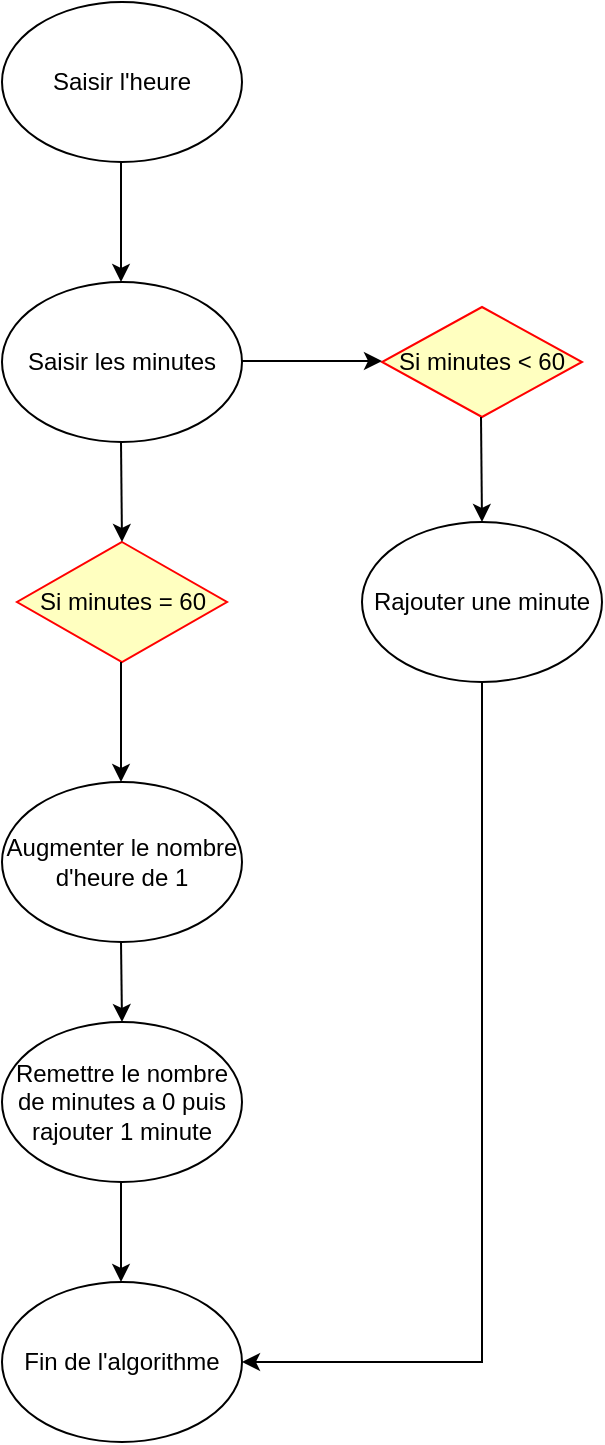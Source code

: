 <mxfile version="22.1.2" type="device">
  <diagram name="Page-1" id="tYHjT4Ij3QvmcB-WAmRi">
    <mxGraphModel dx="1418" dy="828" grid="1" gridSize="10" guides="1" tooltips="1" connect="1" arrows="1" fold="1" page="1" pageScale="1" pageWidth="827" pageHeight="1169" math="0" shadow="0">
      <root>
        <mxCell id="0" />
        <mxCell id="1" parent="0" />
        <mxCell id="OZrxtG6xLuRoBna3rhpG-1" value="Saisir l&#39;heure" style="ellipse;whiteSpace=wrap;html=1;" vertex="1" parent="1">
          <mxGeometry x="360" y="10" width="120" height="80" as="geometry" />
        </mxCell>
        <mxCell id="OZrxtG6xLuRoBna3rhpG-2" value="Saisir les minutes" style="ellipse;whiteSpace=wrap;html=1;" vertex="1" parent="1">
          <mxGeometry x="360" y="150" width="120" height="80" as="geometry" />
        </mxCell>
        <mxCell id="OZrxtG6xLuRoBna3rhpG-3" value="" style="endArrow=classic;html=1;rounded=0;" edge="1" parent="1">
          <mxGeometry width="50" height="50" relative="1" as="geometry">
            <mxPoint x="419.5" y="90" as="sourcePoint" />
            <mxPoint x="419.5" y="150" as="targetPoint" />
          </mxGeometry>
        </mxCell>
        <mxCell id="OZrxtG6xLuRoBna3rhpG-4" value="Si minutes = 60" style="rhombus;whiteSpace=wrap;html=1;fontColor=#000000;fillColor=#ffffc0;strokeColor=#ff0000;" vertex="1" parent="1">
          <mxGeometry x="367.5" y="280" width="105" height="60" as="geometry" />
        </mxCell>
        <mxCell id="OZrxtG6xLuRoBna3rhpG-7" value="" style="endArrow=classic;html=1;rounded=0;entryX=0.5;entryY=0;entryDx=0;entryDy=0;" edge="1" parent="1" target="OZrxtG6xLuRoBna3rhpG-4">
          <mxGeometry width="50" height="50" relative="1" as="geometry">
            <mxPoint x="419.5" y="230" as="sourcePoint" />
            <mxPoint x="420" y="320" as="targetPoint" />
          </mxGeometry>
        </mxCell>
        <mxCell id="OZrxtG6xLuRoBna3rhpG-8" value="Augmenter le nombre d&#39;heure de 1" style="ellipse;whiteSpace=wrap;html=1;" vertex="1" parent="1">
          <mxGeometry x="360" y="400" width="120" height="80" as="geometry" />
        </mxCell>
        <mxCell id="OZrxtG6xLuRoBna3rhpG-9" value="" style="endArrow=classic;html=1;rounded=0;" edge="1" parent="1">
          <mxGeometry width="50" height="50" relative="1" as="geometry">
            <mxPoint x="419.5" y="340" as="sourcePoint" />
            <mxPoint x="419.5" y="400" as="targetPoint" />
          </mxGeometry>
        </mxCell>
        <mxCell id="OZrxtG6xLuRoBna3rhpG-10" value="" style="endArrow=classic;html=1;rounded=0;" edge="1" parent="1">
          <mxGeometry width="50" height="50" relative="1" as="geometry">
            <mxPoint x="419.5" y="480" as="sourcePoint" />
            <mxPoint x="420" y="520" as="targetPoint" />
          </mxGeometry>
        </mxCell>
        <mxCell id="OZrxtG6xLuRoBna3rhpG-11" value="Remettre le nombre de minutes a 0 puis rajouter 1 minute" style="ellipse;whiteSpace=wrap;html=1;" vertex="1" parent="1">
          <mxGeometry x="360" y="520" width="120" height="80" as="geometry" />
        </mxCell>
        <mxCell id="OZrxtG6xLuRoBna3rhpG-12" value="Fin de l&#39;algorithme" style="ellipse;whiteSpace=wrap;html=1;" vertex="1" parent="1">
          <mxGeometry x="360" y="650" width="120" height="80" as="geometry" />
        </mxCell>
        <mxCell id="OZrxtG6xLuRoBna3rhpG-13" value="" style="endArrow=classic;html=1;rounded=0;" edge="1" parent="1">
          <mxGeometry width="50" height="50" relative="1" as="geometry">
            <mxPoint x="419.5" y="600" as="sourcePoint" />
            <mxPoint x="419.5" y="650" as="targetPoint" />
          </mxGeometry>
        </mxCell>
        <mxCell id="OZrxtG6xLuRoBna3rhpG-15" value="" style="endArrow=classic;html=1;rounded=0;" edge="1" parent="1">
          <mxGeometry width="50" height="50" relative="1" as="geometry">
            <mxPoint x="490" y="190" as="sourcePoint" />
            <mxPoint x="490" y="190" as="targetPoint" />
          </mxGeometry>
        </mxCell>
        <mxCell id="OZrxtG6xLuRoBna3rhpG-17" value="Si minutes &amp;lt; 60" style="rhombus;whiteSpace=wrap;html=1;fontColor=#000000;fillColor=#ffffc0;strokeColor=#ff0000;" vertex="1" parent="1">
          <mxGeometry x="550" y="162.5" width="100" height="55" as="geometry" />
        </mxCell>
        <mxCell id="OZrxtG6xLuRoBna3rhpG-20" value="" style="endArrow=classic;html=1;rounded=0;" edge="1" parent="1">
          <mxGeometry width="50" height="50" relative="1" as="geometry">
            <mxPoint x="480" y="189.5" as="sourcePoint" />
            <mxPoint x="550" y="189.5" as="targetPoint" />
          </mxGeometry>
        </mxCell>
        <mxCell id="OZrxtG6xLuRoBna3rhpG-21" value="" style="endArrow=classic;html=1;rounded=0;entryX=0.5;entryY=0;entryDx=0;entryDy=0;" edge="1" parent="1" target="OZrxtG6xLuRoBna3rhpG-22">
          <mxGeometry width="50" height="50" relative="1" as="geometry">
            <mxPoint x="599.5" y="217.5" as="sourcePoint" />
            <mxPoint x="600" y="260" as="targetPoint" />
          </mxGeometry>
        </mxCell>
        <mxCell id="OZrxtG6xLuRoBna3rhpG-22" value="Rajouter une minute" style="ellipse;whiteSpace=wrap;html=1;" vertex="1" parent="1">
          <mxGeometry x="540" y="270" width="120" height="80" as="geometry" />
        </mxCell>
        <mxCell id="OZrxtG6xLuRoBna3rhpG-25" value="" style="endArrow=classic;html=1;rounded=0;entryX=1;entryY=0.5;entryDx=0;entryDy=0;" edge="1" parent="1" target="OZrxtG6xLuRoBna3rhpG-12">
          <mxGeometry width="50" height="50" relative="1" as="geometry">
            <mxPoint x="600" y="350" as="sourcePoint" />
            <mxPoint x="550" y="400" as="targetPoint" />
            <Array as="points">
              <mxPoint x="600" y="690" />
              <mxPoint x="560" y="690" />
            </Array>
          </mxGeometry>
        </mxCell>
      </root>
    </mxGraphModel>
  </diagram>
</mxfile>
